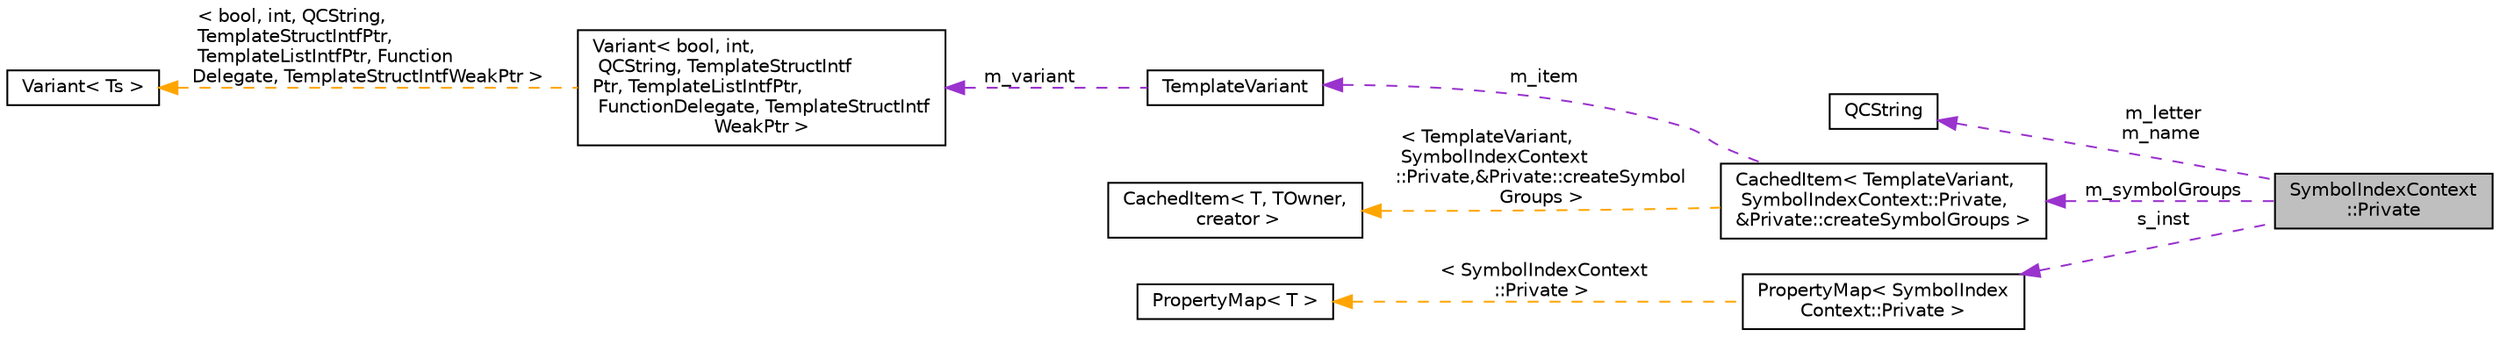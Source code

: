 digraph "SymbolIndexContext::Private"
{
 // INTERACTIVE_SVG=YES
 // LATEX_PDF_SIZE
  edge [fontname="Helvetica",fontsize="10",labelfontname="Helvetica",labelfontsize="10"];
  node [fontname="Helvetica",fontsize="10",shape=record];
  rankdir="LR";
  Node1 [label="SymbolIndexContext\l::Private",height=0.2,width=0.4,color="black", fillcolor="grey75", style="filled", fontcolor="black",tooltip=" "];
  Node2 -> Node1 [dir="back",color="darkorchid3",fontsize="10",style="dashed",label=" m_letter\nm_name" ,fontname="Helvetica"];
  Node2 [label="QCString",height=0.2,width=0.4,color="black", fillcolor="white", style="filled",URL="$d9/d45/class_q_c_string.html",tooltip="This is an alternative implementation of QCString."];
  Node3 -> Node1 [dir="back",color="darkorchid3",fontsize="10",style="dashed",label=" m_symbolGroups" ,fontname="Helvetica"];
  Node3 [label="CachedItem\< TemplateVariant,\l SymbolIndexContext::Private,\l&Private::createSymbolGroups \>",height=0.2,width=0.4,color="black", fillcolor="white", style="filled",URL="$d7/dc1/class_cached_item.html",tooltip=" "];
  Node4 -> Node3 [dir="back",color="darkorchid3",fontsize="10",style="dashed",label=" m_item" ,fontname="Helvetica"];
  Node4 [label="TemplateVariant",height=0.2,width=0.4,color="black", fillcolor="white", style="filled",URL="$d1/dba/class_template_variant.html",tooltip="Variant type which can hold one value of a fixed set of types."];
  Node5 -> Node4 [dir="back",color="darkorchid3",fontsize="10",style="dashed",label=" m_variant" ,fontname="Helvetica"];
  Node5 [label="Variant\< bool, int,\l QCString, TemplateStructIntf\lPtr, TemplateListIntfPtr,\l FunctionDelegate, TemplateStructIntf\lWeakPtr \>",height=0.2,width=0.4,color="black", fillcolor="white", style="filled",URL="$de/d1e/struct_variant.html",tooltip=" "];
  Node6 -> Node5 [dir="back",color="orange",fontsize="10",style="dashed",label=" \< bool, int, QCString,\l TemplateStructIntfPtr,\l TemplateListIntfPtr, Function\lDelegate, TemplateStructIntfWeakPtr \>" ,fontname="Helvetica"];
  Node6 [label="Variant\< Ts \>",height=0.2,width=0.4,color="black", fillcolor="white", style="filled",URL="$de/d1e/struct_variant.html",tooltip="Implementation of a variant container (similar to C++17's std::variant)."];
  Node7 -> Node3 [dir="back",color="orange",fontsize="10",style="dashed",label=" \< TemplateVariant,\l SymbolIndexContext\l::Private,&Private::createSymbol\lGroups \>" ,fontname="Helvetica"];
  Node7 [label="CachedItem\< T, TOwner,\l creator \>",height=0.2,width=0.4,color="black", fillcolor="white", style="filled",URL="$d7/dc1/class_cached_item.html",tooltip="Wrapper for data that needs to be cached."];
  Node8 -> Node1 [dir="back",color="darkorchid3",fontsize="10",style="dashed",label=" s_inst" ,fontname="Helvetica"];
  Node8 [label="PropertyMap\< SymbolIndex\lContext::Private \>",height=0.2,width=0.4,color="black", fillcolor="white", style="filled",URL="$d5/dbf/class_property_map.html",tooltip=" "];
  Node9 -> Node8 [dir="back",color="orange",fontsize="10",style="dashed",label=" \< SymbolIndexContext\l::Private \>" ,fontname="Helvetica"];
  Node9 [label="PropertyMap\< T \>",height=0.2,width=0.4,color="black", fillcolor="white", style="filled",URL="$d5/dbf/class_property_map.html",tooltip="Class representing a mapping of properties and the corresponding getter function."];
}
